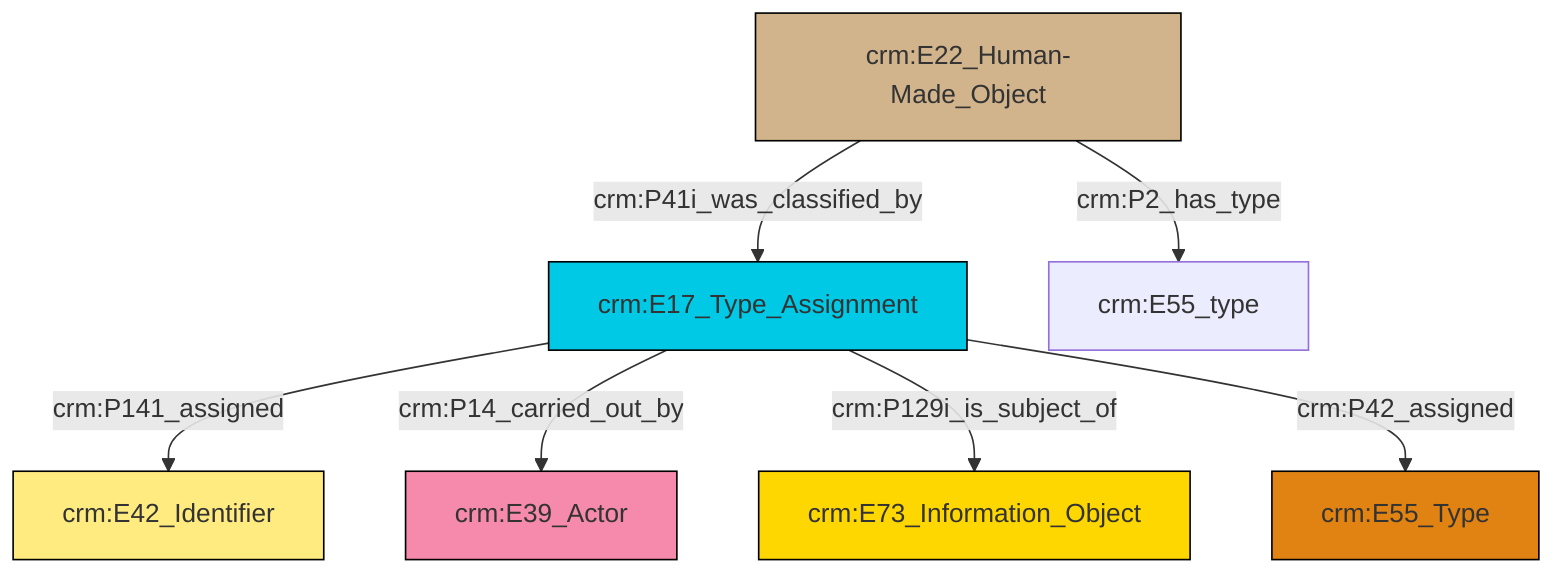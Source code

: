 graph TD
classDef Literal fill:#f2f2f2,stroke:#000000;
classDef CRM_Entity fill:#FFFFFF,stroke:#000000;
classDef Temporal_Entity fill:#00C9E6, stroke:#000000;
classDef Type fill:#E18312, stroke:#000000;
classDef Time-Span fill:#2C9C91, stroke:#000000;
classDef Appellation fill:#FFEB7F, stroke:#000000;
classDef Place fill:#008836, stroke:#000000;
classDef Persistent_Item fill:#B266B2, stroke:#000000;
classDef Conceptual_Object fill:#FFD700, stroke:#000000;
classDef Physical_Thing fill:#D2B48C, stroke:#000000;
classDef Actor fill:#f58aad, stroke:#000000;
classDef PC_Classes fill:#4ce600, stroke:#000000;
classDef Multi fill:#cccccc,stroke:#000000;

0["crm:E22_Human-Made_Object"]:::Physical_Thing -->|crm:P41i_was_classified_by| 1["crm:E17_Type_Assignment"]:::Temporal_Entity
1["crm:E17_Type_Assignment"]:::Temporal_Entity -->|crm:P141_assigned| 5["crm:E42_Identifier"]:::Appellation
1["crm:E17_Type_Assignment"]:::Temporal_Entity -->|crm:P14_carried_out_by| 6["crm:E39_Actor"]:::Actor
1["crm:E17_Type_Assignment"]:::Temporal_Entity -->|crm:P129i_is_subject_of| 12["crm:E73_Information_Object"]:::Conceptual_Object
1["crm:E17_Type_Assignment"]:::Temporal_Entity -->|crm:P42_assigned| 7["crm:E55_Type"]:::Type
0["crm:E22_Human-Made_Object"]:::Physical_Thing -->|crm:P2_has_type| 3["crm:E55_type"]:::Default